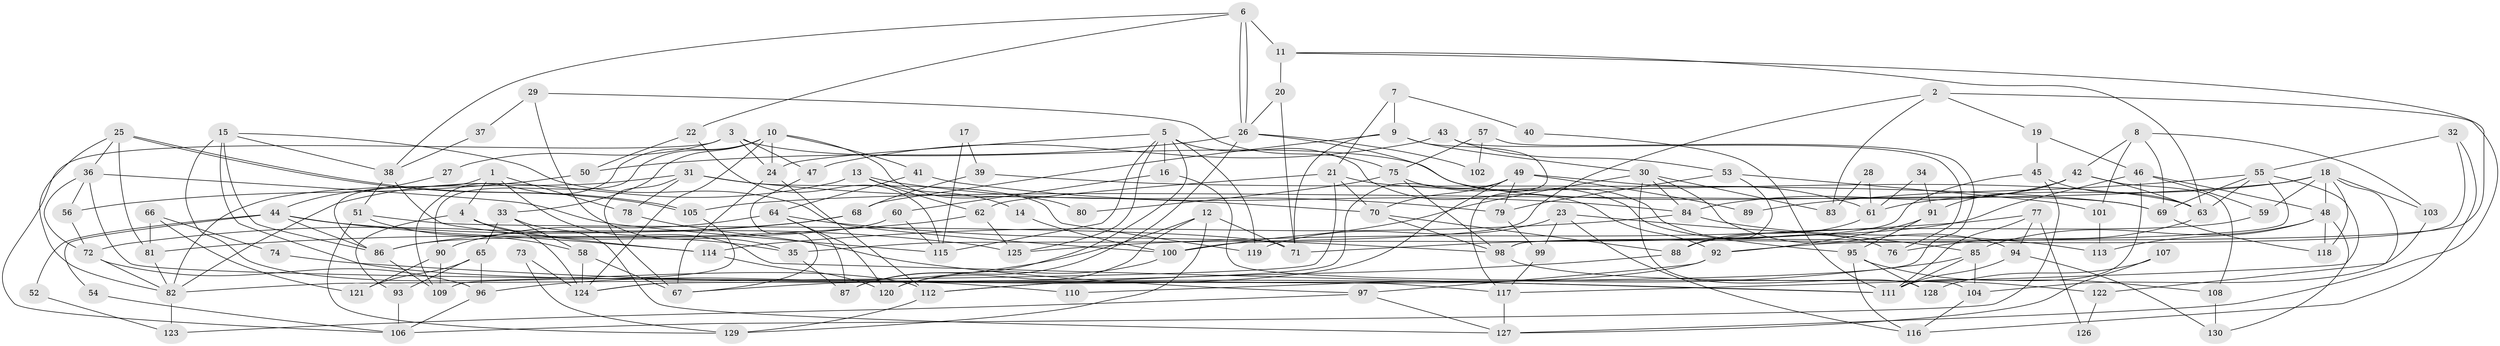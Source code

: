 // Generated by graph-tools (version 1.1) at 2025/26/03/09/25 03:26:22]
// undirected, 130 vertices, 260 edges
graph export_dot {
graph [start="1"]
  node [color=gray90,style=filled];
  1;
  2;
  3;
  4;
  5;
  6;
  7;
  8;
  9;
  10;
  11;
  12;
  13;
  14;
  15;
  16;
  17;
  18;
  19;
  20;
  21;
  22;
  23;
  24;
  25;
  26;
  27;
  28;
  29;
  30;
  31;
  32;
  33;
  34;
  35;
  36;
  37;
  38;
  39;
  40;
  41;
  42;
  43;
  44;
  45;
  46;
  47;
  48;
  49;
  50;
  51;
  52;
  53;
  54;
  55;
  56;
  57;
  58;
  59;
  60;
  61;
  62;
  63;
  64;
  65;
  66;
  67;
  68;
  69;
  70;
  71;
  72;
  73;
  74;
  75;
  76;
  77;
  78;
  79;
  80;
  81;
  82;
  83;
  84;
  85;
  86;
  87;
  88;
  89;
  90;
  91;
  92;
  93;
  94;
  95;
  96;
  97;
  98;
  99;
  100;
  101;
  102;
  103;
  104;
  105;
  106;
  107;
  108;
  109;
  110;
  111;
  112;
  113;
  114;
  115;
  116;
  117;
  118;
  119;
  120;
  121;
  122;
  123;
  124;
  125;
  126;
  127;
  128;
  129;
  130;
  1 -- 86;
  1 -- 111;
  1 -- 4;
  1 -- 78;
  2 -- 127;
  2 -- 19;
  2 -- 35;
  2 -- 83;
  3 -- 24;
  3 -- 106;
  3 -- 27;
  3 -- 47;
  3 -- 69;
  4 -- 35;
  4 -- 93;
  4 -- 124;
  5 -- 119;
  5 -- 92;
  5 -- 16;
  5 -- 24;
  5 -- 87;
  5 -- 115;
  5 -- 125;
  6 -- 26;
  6 -- 26;
  6 -- 38;
  6 -- 11;
  6 -- 22;
  7 -- 9;
  7 -- 21;
  7 -- 40;
  8 -- 42;
  8 -- 69;
  8 -- 101;
  8 -- 103;
  9 -- 30;
  9 -- 71;
  9 -- 68;
  9 -- 117;
  10 -- 24;
  10 -- 124;
  10 -- 33;
  10 -- 41;
  10 -- 80;
  10 -- 90;
  10 -- 109;
  11 -- 63;
  11 -- 20;
  11 -- 98;
  12 -- 71;
  12 -- 96;
  12 -- 120;
  12 -- 129;
  13 -- 62;
  13 -- 82;
  13 -- 14;
  13 -- 79;
  14 -- 100;
  15 -- 112;
  15 -- 86;
  15 -- 38;
  15 -- 100;
  15 -- 110;
  16 -- 60;
  16 -- 104;
  17 -- 115;
  17 -- 39;
  18 -- 59;
  18 -- 61;
  18 -- 48;
  18 -- 103;
  18 -- 105;
  18 -- 118;
  18 -- 122;
  19 -- 46;
  19 -- 45;
  20 -- 26;
  20 -- 71;
  21 -- 62;
  21 -- 70;
  21 -- 63;
  21 -- 82;
  22 -- 115;
  22 -- 50;
  23 -- 116;
  23 -- 85;
  23 -- 99;
  23 -- 119;
  24 -- 112;
  24 -- 67;
  25 -- 82;
  25 -- 105;
  25 -- 105;
  25 -- 36;
  25 -- 81;
  26 -- 76;
  26 -- 50;
  26 -- 87;
  26 -- 102;
  27 -- 44;
  28 -- 83;
  28 -- 61;
  29 -- 75;
  29 -- 35;
  29 -- 37;
  30 -- 100;
  30 -- 84;
  30 -- 83;
  30 -- 94;
  30 -- 128;
  31 -- 82;
  31 -- 67;
  31 -- 70;
  31 -- 78;
  31 -- 119;
  32 -- 55;
  32 -- 98;
  32 -- 116;
  33 -- 58;
  33 -- 65;
  33 -- 127;
  34 -- 91;
  34 -- 61;
  35 -- 87;
  36 -- 117;
  36 -- 56;
  36 -- 72;
  36 -- 115;
  37 -- 38;
  38 -- 51;
  38 -- 114;
  39 -- 69;
  39 -- 68;
  40 -- 111;
  41 -- 64;
  41 -- 84;
  42 -- 84;
  42 -- 63;
  42 -- 91;
  42 -- 108;
  43 -- 47;
  43 -- 53;
  43 -- 76;
  44 -- 114;
  44 -- 86;
  44 -- 52;
  44 -- 54;
  44 -- 125;
  45 -- 100;
  45 -- 63;
  45 -- 106;
  46 -- 48;
  46 -- 71;
  46 -- 59;
  46 -- 111;
  47 -- 67;
  48 -- 85;
  48 -- 113;
  48 -- 118;
  48 -- 130;
  49 -- 79;
  49 -- 70;
  49 -- 61;
  49 -- 67;
  49 -- 89;
  49 -- 124;
  50 -- 56;
  51 -- 129;
  51 -- 58;
  51 -- 71;
  52 -- 123;
  53 -- 79;
  53 -- 101;
  53 -- 88;
  54 -- 106;
  55 -- 92;
  55 -- 69;
  55 -- 63;
  55 -- 89;
  55 -- 117;
  56 -- 72;
  57 -- 124;
  57 -- 75;
  57 -- 102;
  58 -- 67;
  58 -- 124;
  59 -- 88;
  60 -- 115;
  60 -- 86;
  61 -- 88;
  62 -- 81;
  62 -- 125;
  63 -- 76;
  64 -- 87;
  64 -- 90;
  64 -- 98;
  64 -- 120;
  65 -- 93;
  65 -- 96;
  65 -- 121;
  66 -- 81;
  66 -- 121;
  66 -- 74;
  68 -- 72;
  68 -- 86;
  69 -- 118;
  70 -- 98;
  70 -- 88;
  72 -- 82;
  72 -- 96;
  73 -- 124;
  73 -- 129;
  74 -- 111;
  75 -- 98;
  75 -- 95;
  75 -- 80;
  77 -- 94;
  77 -- 125;
  77 -- 111;
  77 -- 126;
  78 -- 97;
  79 -- 99;
  81 -- 82;
  82 -- 123;
  84 -- 114;
  84 -- 113;
  85 -- 111;
  85 -- 104;
  85 -- 110;
  86 -- 109;
  88 -- 112;
  90 -- 109;
  90 -- 121;
  91 -- 95;
  91 -- 92;
  92 -- 97;
  92 -- 112;
  93 -- 106;
  94 -- 111;
  94 -- 130;
  95 -- 108;
  95 -- 116;
  95 -- 128;
  96 -- 106;
  97 -- 127;
  97 -- 123;
  98 -- 122;
  99 -- 117;
  100 -- 120;
  101 -- 113;
  103 -- 104;
  104 -- 116;
  105 -- 109;
  107 -- 127;
  107 -- 128;
  108 -- 130;
  112 -- 129;
  114 -- 120;
  117 -- 127;
  122 -- 126;
}

